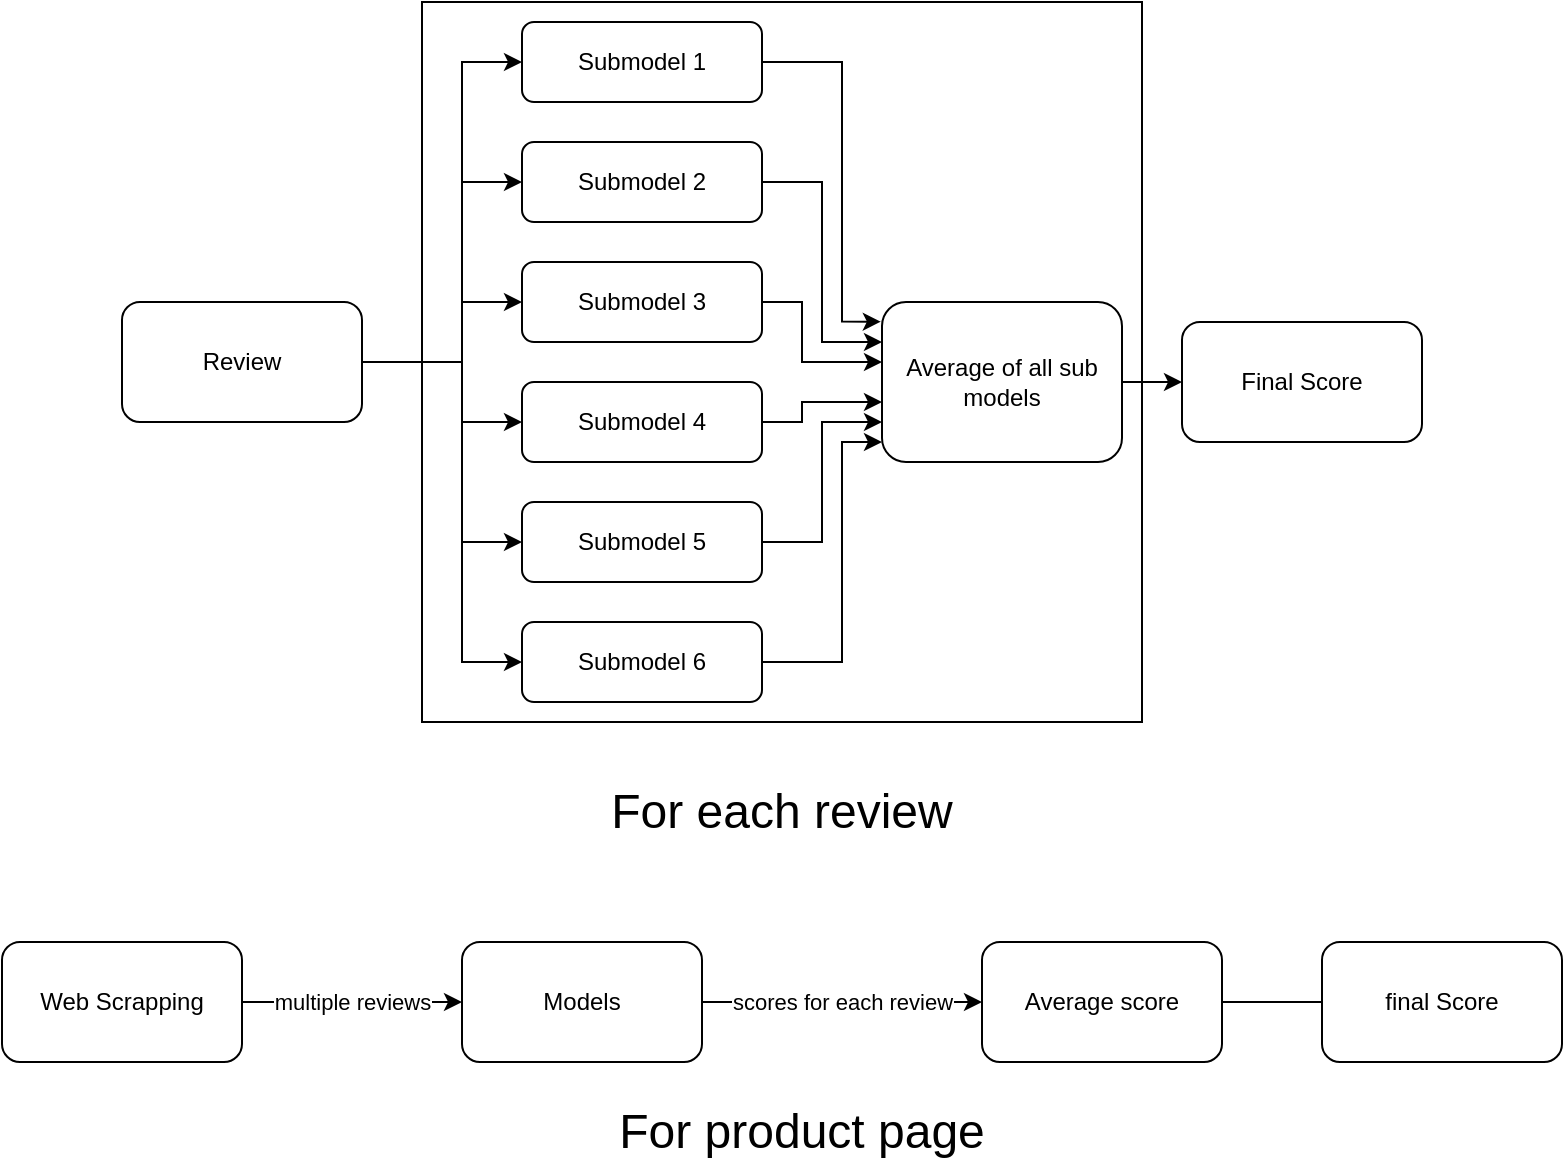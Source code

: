 <mxfile version="15.7.3" type="device"><diagram id="YY_cmnNHrktSVihtU4rH" name="Page-1"><mxGraphModel dx="1580" dy="805" grid="1" gridSize="10" guides="1" tooltips="1" connect="1" arrows="1" fold="1" page="1" pageScale="1" pageWidth="850" pageHeight="1100" math="0" shadow="0"><root><mxCell id="0"/><mxCell id="1" parent="0"/><mxCell id="4I0OephQDheSxhOaGdnQ-18" value="" style="rounded=0;whiteSpace=wrap;html=1;" vertex="1" parent="1"><mxGeometry x="250" y="80" width="360" height="360" as="geometry"/></mxCell><mxCell id="4I0OephQDheSxhOaGdnQ-27" style="edgeStyle=orthogonalEdgeStyle;rounded=0;orthogonalLoop=1;jettySize=auto;html=1;entryX=-0.005;entryY=0.123;entryDx=0;entryDy=0;entryPerimeter=0;" edge="1" parent="1" source="4I0OephQDheSxhOaGdnQ-2" target="4I0OephQDheSxhOaGdnQ-19"><mxGeometry relative="1" as="geometry"><Array as="points"><mxPoint x="460" y="110"/><mxPoint x="460" y="240"/></Array></mxGeometry></mxCell><mxCell id="4I0OephQDheSxhOaGdnQ-2" value="Submodel 1" style="rounded=1;whiteSpace=wrap;html=1;" vertex="1" parent="1"><mxGeometry x="300" y="90" width="120" height="40" as="geometry"/></mxCell><mxCell id="4I0OephQDheSxhOaGdnQ-21" style="edgeStyle=orthogonalEdgeStyle;rounded=0;orthogonalLoop=1;jettySize=auto;html=1;" edge="1" parent="1" source="4I0OephQDheSxhOaGdnQ-3"><mxGeometry relative="1" as="geometry"><mxPoint x="480" y="250" as="targetPoint"/><Array as="points"><mxPoint x="450" y="170"/><mxPoint x="450" y="250"/><mxPoint x="480" y="250"/></Array></mxGeometry></mxCell><mxCell id="4I0OephQDheSxhOaGdnQ-3" value="Submodel 2" style="rounded=1;whiteSpace=wrap;html=1;" vertex="1" parent="1"><mxGeometry x="300" y="150" width="120" height="40" as="geometry"/></mxCell><mxCell id="4I0OephQDheSxhOaGdnQ-22" style="edgeStyle=orthogonalEdgeStyle;rounded=0;orthogonalLoop=1;jettySize=auto;html=1;" edge="1" parent="1" source="4I0OephQDheSxhOaGdnQ-4"><mxGeometry relative="1" as="geometry"><mxPoint x="480" y="260" as="targetPoint"/><Array as="points"><mxPoint x="440" y="230"/><mxPoint x="440" y="260"/><mxPoint x="480" y="260"/></Array></mxGeometry></mxCell><mxCell id="4I0OephQDheSxhOaGdnQ-4" value="Submodel 3" style="rounded=1;whiteSpace=wrap;html=1;" vertex="1" parent="1"><mxGeometry x="300" y="210" width="120" height="40" as="geometry"/></mxCell><mxCell id="4I0OephQDheSxhOaGdnQ-23" style="edgeStyle=orthogonalEdgeStyle;rounded=0;orthogonalLoop=1;jettySize=auto;html=1;" edge="1" parent="1" source="4I0OephQDheSxhOaGdnQ-5" target="4I0OephQDheSxhOaGdnQ-19"><mxGeometry relative="1" as="geometry"><Array as="points"><mxPoint x="440" y="290"/><mxPoint x="440" y="280"/></Array></mxGeometry></mxCell><mxCell id="4I0OephQDheSxhOaGdnQ-5" value="Submodel 4" style="rounded=1;whiteSpace=wrap;html=1;" vertex="1" parent="1"><mxGeometry x="300" y="270" width="120" height="40" as="geometry"/></mxCell><mxCell id="4I0OephQDheSxhOaGdnQ-24" style="edgeStyle=orthogonalEdgeStyle;rounded=0;orthogonalLoop=1;jettySize=auto;html=1;entryX=0;entryY=0.75;entryDx=0;entryDy=0;" edge="1" parent="1" source="4I0OephQDheSxhOaGdnQ-6" target="4I0OephQDheSxhOaGdnQ-19"><mxGeometry relative="1" as="geometry"><Array as="points"><mxPoint x="450" y="350"/><mxPoint x="450" y="290"/></Array></mxGeometry></mxCell><mxCell id="4I0OephQDheSxhOaGdnQ-6" value="Submodel 5" style="rounded=1;whiteSpace=wrap;html=1;" vertex="1" parent="1"><mxGeometry x="300" y="330" width="120" height="40" as="geometry"/></mxCell><mxCell id="4I0OephQDheSxhOaGdnQ-26" style="edgeStyle=orthogonalEdgeStyle;rounded=0;orthogonalLoop=1;jettySize=auto;html=1;" edge="1" parent="1" source="4I0OephQDheSxhOaGdnQ-7" target="4I0OephQDheSxhOaGdnQ-19"><mxGeometry relative="1" as="geometry"><Array as="points"><mxPoint x="460" y="410"/><mxPoint x="460" y="300"/></Array></mxGeometry></mxCell><mxCell id="4I0OephQDheSxhOaGdnQ-7" value="Submodel 6" style="rounded=1;whiteSpace=wrap;html=1;" vertex="1" parent="1"><mxGeometry x="300" y="390" width="120" height="40" as="geometry"/></mxCell><mxCell id="4I0OephQDheSxhOaGdnQ-11" style="edgeStyle=orthogonalEdgeStyle;rounded=0;orthogonalLoop=1;jettySize=auto;html=1;entryX=0;entryY=0.5;entryDx=0;entryDy=0;" edge="1" parent="1" source="4I0OephQDheSxhOaGdnQ-10" target="4I0OephQDheSxhOaGdnQ-2"><mxGeometry relative="1" as="geometry"><Array as="points"><mxPoint x="270" y="260"/><mxPoint x="270" y="110"/></Array></mxGeometry></mxCell><mxCell id="4I0OephQDheSxhOaGdnQ-12" style="edgeStyle=orthogonalEdgeStyle;rounded=0;orthogonalLoop=1;jettySize=auto;html=1;entryX=0;entryY=0.5;entryDx=0;entryDy=0;" edge="1" parent="1" source="4I0OephQDheSxhOaGdnQ-10" target="4I0OephQDheSxhOaGdnQ-3"><mxGeometry relative="1" as="geometry"><Array as="points"><mxPoint x="270" y="260"/><mxPoint x="270" y="170"/></Array></mxGeometry></mxCell><mxCell id="4I0OephQDheSxhOaGdnQ-13" style="edgeStyle=orthogonalEdgeStyle;rounded=0;orthogonalLoop=1;jettySize=auto;html=1;entryX=0;entryY=0.5;entryDx=0;entryDy=0;" edge="1" parent="1" source="4I0OephQDheSxhOaGdnQ-10" target="4I0OephQDheSxhOaGdnQ-4"><mxGeometry relative="1" as="geometry"><Array as="points"><mxPoint x="270" y="260"/><mxPoint x="270" y="230"/></Array></mxGeometry></mxCell><mxCell id="4I0OephQDheSxhOaGdnQ-14" style="edgeStyle=orthogonalEdgeStyle;rounded=0;orthogonalLoop=1;jettySize=auto;html=1;entryX=0;entryY=0.5;entryDx=0;entryDy=0;" edge="1" parent="1" source="4I0OephQDheSxhOaGdnQ-10" target="4I0OephQDheSxhOaGdnQ-5"><mxGeometry relative="1" as="geometry"><Array as="points"><mxPoint x="270" y="260"/><mxPoint x="270" y="290"/></Array></mxGeometry></mxCell><mxCell id="4I0OephQDheSxhOaGdnQ-15" style="edgeStyle=orthogonalEdgeStyle;rounded=0;orthogonalLoop=1;jettySize=auto;html=1;entryX=0;entryY=0.5;entryDx=0;entryDy=0;" edge="1" parent="1" source="4I0OephQDheSxhOaGdnQ-10" target="4I0OephQDheSxhOaGdnQ-6"><mxGeometry relative="1" as="geometry"><Array as="points"><mxPoint x="270" y="260"/><mxPoint x="270" y="350"/></Array></mxGeometry></mxCell><mxCell id="4I0OephQDheSxhOaGdnQ-16" style="edgeStyle=orthogonalEdgeStyle;rounded=0;orthogonalLoop=1;jettySize=auto;html=1;entryX=0;entryY=0.5;entryDx=0;entryDy=0;" edge="1" parent="1" source="4I0OephQDheSxhOaGdnQ-10" target="4I0OephQDheSxhOaGdnQ-7"><mxGeometry relative="1" as="geometry"><Array as="points"><mxPoint x="270" y="260"/><mxPoint x="270" y="410"/></Array></mxGeometry></mxCell><mxCell id="4I0OephQDheSxhOaGdnQ-10" value="Review" style="rounded=1;whiteSpace=wrap;html=1;" vertex="1" parent="1"><mxGeometry x="100" y="230" width="120" height="60" as="geometry"/></mxCell><mxCell id="4I0OephQDheSxhOaGdnQ-28" style="edgeStyle=orthogonalEdgeStyle;rounded=0;orthogonalLoop=1;jettySize=auto;html=1;entryX=0;entryY=0.5;entryDx=0;entryDy=0;" edge="1" parent="1" source="4I0OephQDheSxhOaGdnQ-19" target="4I0OephQDheSxhOaGdnQ-29"><mxGeometry relative="1" as="geometry"><mxPoint x="670" y="270" as="targetPoint"/></mxGeometry></mxCell><mxCell id="4I0OephQDheSxhOaGdnQ-19" value="Average of all sub models" style="rounded=1;whiteSpace=wrap;html=1;" vertex="1" parent="1"><mxGeometry x="480" y="230" width="120" height="80" as="geometry"/></mxCell><mxCell id="4I0OephQDheSxhOaGdnQ-29" value="Final Score" style="rounded=1;whiteSpace=wrap;html=1;" vertex="1" parent="1"><mxGeometry x="630" y="240" width="120" height="60" as="geometry"/></mxCell><mxCell id="4I0OephQDheSxhOaGdnQ-32" value="multiple reviews" style="edgeStyle=orthogonalEdgeStyle;rounded=0;orthogonalLoop=1;jettySize=auto;html=1;entryX=0;entryY=0.5;entryDx=0;entryDy=0;" edge="1" parent="1" source="4I0OephQDheSxhOaGdnQ-30" target="4I0OephQDheSxhOaGdnQ-31"><mxGeometry relative="1" as="geometry"/></mxCell><mxCell id="4I0OephQDheSxhOaGdnQ-30" value="Web Scrapping" style="rounded=1;whiteSpace=wrap;html=1;" vertex="1" parent="1"><mxGeometry x="40" y="550" width="120" height="60" as="geometry"/></mxCell><mxCell id="4I0OephQDheSxhOaGdnQ-34" value="scores for each review" style="edgeStyle=orthogonalEdgeStyle;rounded=0;orthogonalLoop=1;jettySize=auto;html=1;entryX=0;entryY=0.5;entryDx=0;entryDy=0;" edge="1" parent="1" source="4I0OephQDheSxhOaGdnQ-31" target="4I0OephQDheSxhOaGdnQ-33"><mxGeometry relative="1" as="geometry"/></mxCell><mxCell id="4I0OephQDheSxhOaGdnQ-31" value="Models" style="rounded=1;whiteSpace=wrap;html=1;" vertex="1" parent="1"><mxGeometry x="270" y="550" width="120" height="60" as="geometry"/></mxCell><mxCell id="4I0OephQDheSxhOaGdnQ-35" style="edgeStyle=orthogonalEdgeStyle;rounded=0;orthogonalLoop=1;jettySize=auto;html=1;" edge="1" parent="1" source="4I0OephQDheSxhOaGdnQ-33"><mxGeometry relative="1" as="geometry"><mxPoint x="720.0" y="580" as="targetPoint"/></mxGeometry></mxCell><mxCell id="4I0OephQDheSxhOaGdnQ-33" value="Average score" style="rounded=1;whiteSpace=wrap;html=1;" vertex="1" parent="1"><mxGeometry x="530" y="550" width="120" height="60" as="geometry"/></mxCell><mxCell id="4I0OephQDheSxhOaGdnQ-36" value="final Score" style="rounded=1;whiteSpace=wrap;html=1;" vertex="1" parent="1"><mxGeometry x="700" y="550" width="120" height="60" as="geometry"/></mxCell><mxCell id="4I0OephQDheSxhOaGdnQ-38" value="&lt;font style=&quot;font-size: 24px&quot;&gt;For each review&lt;/font&gt;" style="text;html=1;strokeColor=none;fillColor=none;align=center;verticalAlign=middle;whiteSpace=wrap;rounded=0;" vertex="1" parent="1"><mxGeometry x="330" y="470" width="200" height="30" as="geometry"/></mxCell><mxCell id="4I0OephQDheSxhOaGdnQ-40" value="&lt;font style=&quot;font-size: 24px&quot;&gt;For product page&lt;/font&gt;" style="text;html=1;strokeColor=none;fillColor=none;align=center;verticalAlign=middle;whiteSpace=wrap;rounded=0;" vertex="1" parent="1"><mxGeometry x="340" y="630" width="200" height="30" as="geometry"/></mxCell></root></mxGraphModel></diagram></mxfile>